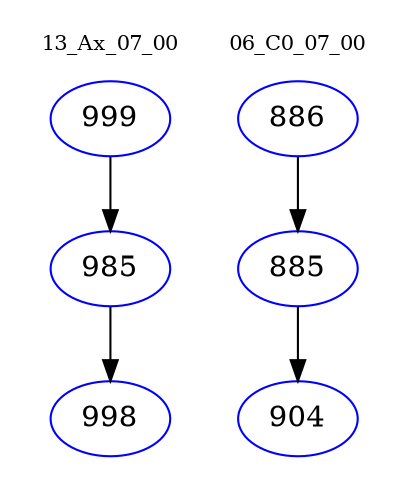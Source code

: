 digraph{
subgraph cluster_0 {
color = white
label = "13_Ax_07_00";
fontsize=10;
T0_999 [label="999", color="blue"]
T0_999 -> T0_985 [color="black"]
T0_985 [label="985", color="blue"]
T0_985 -> T0_998 [color="black"]
T0_998 [label="998", color="blue"]
}
subgraph cluster_1 {
color = white
label = "06_C0_07_00";
fontsize=10;
T1_886 [label="886", color="blue"]
T1_886 -> T1_885 [color="black"]
T1_885 [label="885", color="blue"]
T1_885 -> T1_904 [color="black"]
T1_904 [label="904", color="blue"]
}
}

